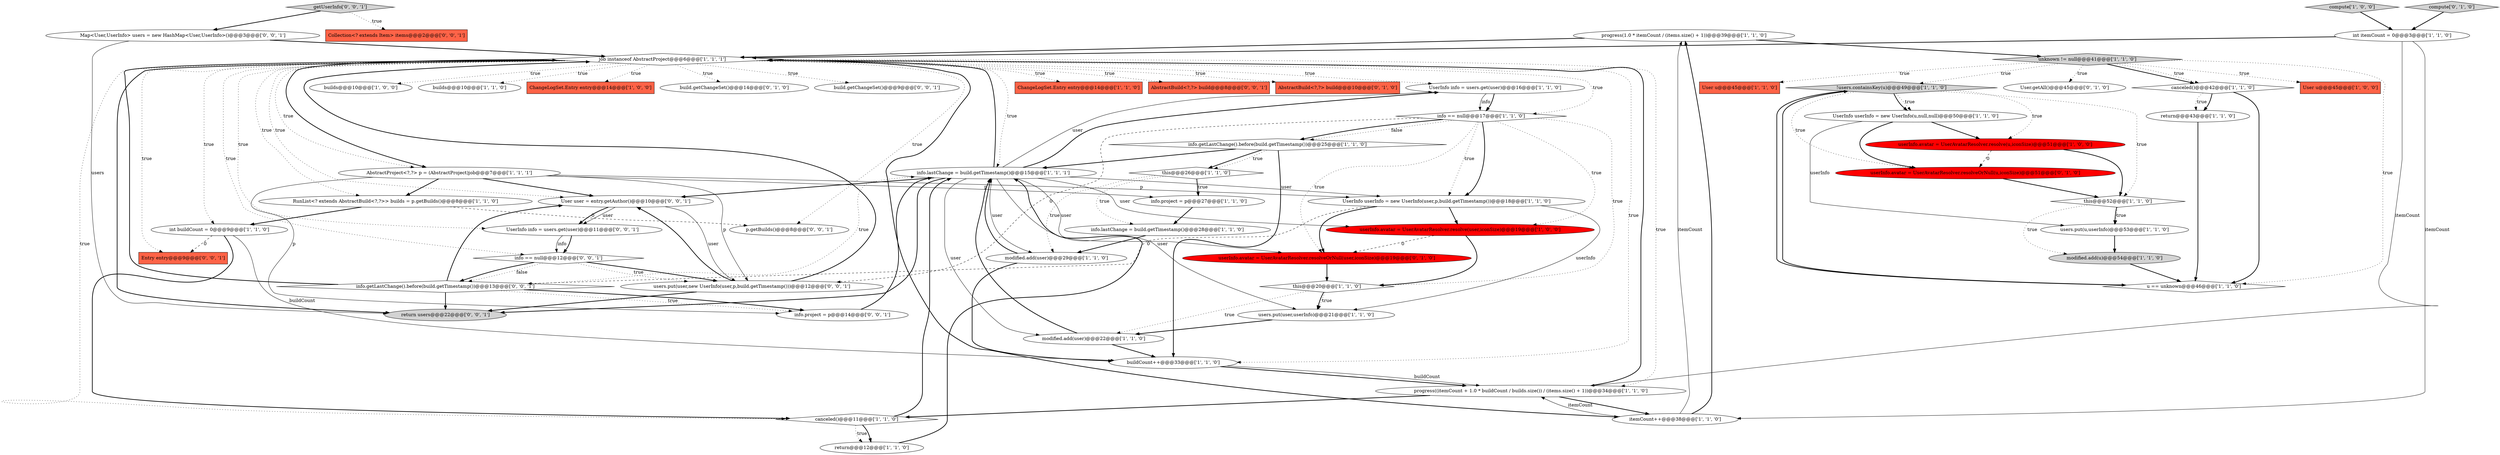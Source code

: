 digraph {
15 [style = filled, label = "unknown != null@@@41@@@['1', '1', '0']", fillcolor = lightgray, shape = diamond image = "AAA0AAABBB1BBB"];
38 [style = filled, label = "return@@@12@@@['1', '1', '0']", fillcolor = white, shape = ellipse image = "AAA0AAABBB1BBB"];
43 [style = filled, label = "User.getAll()@@@45@@@['0', '1', '0']", fillcolor = white, shape = ellipse image = "AAA0AAABBB2BBB"];
8 [style = filled, label = "modified.add(user)@@@29@@@['1', '1', '0']", fillcolor = white, shape = ellipse image = "AAA0AAABBB1BBB"];
20 [style = filled, label = "User u@@@45@@@['1', '0', '0']", fillcolor = tomato, shape = box image = "AAA0AAABBB1BBB"];
53 [style = filled, label = "Collection<? extends Item> items@@@2@@@['0', '0', '1']", fillcolor = tomato, shape = box image = "AAA0AAABBB3BBB"];
41 [style = filled, label = "userInfo.avatar = UserAvatarResolver.resolveOrNull(u,iconSize)@@@51@@@['0', '1', '0']", fillcolor = red, shape = ellipse image = "AAA1AAABBB2BBB"];
39 [style = filled, label = "UserInfo info = users.get(user)@@@16@@@['1', '1', '0']", fillcolor = white, shape = ellipse image = "AAA0AAABBB1BBB"];
51 [style = filled, label = "info == null@@@12@@@['0', '0', '1']", fillcolor = white, shape = diamond image = "AAA0AAABBB3BBB"];
12 [style = filled, label = "builds@@@10@@@['1', '0', '0']", fillcolor = white, shape = ellipse image = "AAA0AAABBB1BBB"];
47 [style = filled, label = "User user = entry.getAuthor()@@@10@@@['0', '0', '1']", fillcolor = white, shape = ellipse image = "AAA0AAABBB3BBB"];
18 [style = filled, label = "userInfo.avatar = UserAvatarResolver.resolve(u,iconSize)@@@51@@@['1', '0', '0']", fillcolor = red, shape = ellipse image = "AAA1AAABBB1BBB"];
17 [style = filled, label = "builds@@@10@@@['1', '1', '0']", fillcolor = white, shape = ellipse image = "AAA0AAABBB1BBB"];
16 [style = filled, label = "int buildCount = 0@@@9@@@['1', '1', '0']", fillcolor = white, shape = ellipse image = "AAA0AAABBB1BBB"];
11 [style = filled, label = "compute['1', '0', '0']", fillcolor = lightgray, shape = diamond image = "AAA0AAABBB1BBB"];
31 [style = filled, label = "ChangeLogSet.Entry entry@@@14@@@['1', '0', '0']", fillcolor = tomato, shape = box image = "AAA0AAABBB1BBB"];
44 [style = filled, label = "build.getChangeSet()@@@14@@@['0', '1', '0']", fillcolor = white, shape = ellipse image = "AAA0AAABBB2BBB"];
21 [style = filled, label = "int itemCount = 0@@@3@@@['1', '1', '0']", fillcolor = white, shape = ellipse image = "AAA0AAABBB1BBB"];
33 [style = filled, label = "User u@@@45@@@['1', '1', '0']", fillcolor = tomato, shape = box image = "AAA0AAABBB1BBB"];
13 [style = filled, label = "info.lastChange = build.getTimestamp()@@@15@@@['1', '1', '1']", fillcolor = white, shape = ellipse image = "AAA0AAABBB1BBB"];
54 [style = filled, label = "build.getChangeSet()@@@9@@@['0', '0', '1']", fillcolor = white, shape = ellipse image = "AAA0AAABBB3BBB"];
3 [style = filled, label = "return@@@43@@@['1', '1', '0']", fillcolor = white, shape = ellipse image = "AAA0AAABBB1BBB"];
1 [style = filled, label = "UserInfo userInfo = new UserInfo(u,null,null)@@@50@@@['1', '1', '0']", fillcolor = white, shape = ellipse image = "AAA0AAABBB1BBB"];
2 [style = filled, label = "RunList<? extends AbstractBuild<?,?>> builds = p.getBuilds()@@@8@@@['1', '1', '0']", fillcolor = white, shape = ellipse image = "AAA0AAABBB1BBB"];
30 [style = filled, label = "info.project = p@@@27@@@['1', '1', '0']", fillcolor = white, shape = ellipse image = "AAA0AAABBB1BBB"];
7 [style = filled, label = "!users.containsKey(u)@@@49@@@['1', '1', '0']", fillcolor = lightgray, shape = diamond image = "AAA0AAABBB1BBB"];
25 [style = filled, label = "info.lastChange = build.getTimestamp()@@@28@@@['1', '1', '0']", fillcolor = white, shape = ellipse image = "AAA0AAABBB1BBB"];
34 [style = filled, label = "ChangeLogSet.Entry entry@@@14@@@['1', '1', '0']", fillcolor = tomato, shape = box image = "AAA0AAABBB1BBB"];
49 [style = filled, label = "AbstractBuild<?,?> build@@@8@@@['0', '0', '1']", fillcolor = tomato, shape = box image = "AAA0AAABBB3BBB"];
55 [style = filled, label = "Entry entry@@@9@@@['0', '0', '1']", fillcolor = tomato, shape = box image = "AAA0AAABBB3BBB"];
26 [style = filled, label = "progress(1.0 * itemCount / (items.size() + 1))@@@39@@@['1', '1', '0']", fillcolor = white, shape = ellipse image = "AAA0AAABBB1BBB"];
36 [style = filled, label = "modified.add(user)@@@22@@@['1', '1', '0']", fillcolor = white, shape = ellipse image = "AAA0AAABBB1BBB"];
9 [style = filled, label = "itemCount++@@@38@@@['1', '1', '0']", fillcolor = white, shape = ellipse image = "AAA0AAABBB1BBB"];
48 [style = filled, label = "UserInfo info = users.get(user)@@@11@@@['0', '0', '1']", fillcolor = white, shape = ellipse image = "AAA0AAABBB3BBB"];
59 [style = filled, label = "p.getBuilds()@@@8@@@['0', '0', '1']", fillcolor = white, shape = ellipse image = "AAA0AAABBB3BBB"];
6 [style = filled, label = "this@@@26@@@['1', '1', '0']", fillcolor = white, shape = diamond image = "AAA0AAABBB1BBB"];
5 [style = filled, label = "progress((itemCount + 1.0 * buildCount / builds.size()) / (items.size() + 1))@@@34@@@['1', '1', '0']", fillcolor = white, shape = ellipse image = "AAA0AAABBB1BBB"];
46 [style = filled, label = "compute['0', '1', '0']", fillcolor = lightgray, shape = diamond image = "AAA0AAABBB2BBB"];
57 [style = filled, label = "info.getLastChange().before(build.getTimestamp())@@@13@@@['0', '0', '1']", fillcolor = white, shape = diamond image = "AAA0AAABBB3BBB"];
28 [style = filled, label = "info.getLastChange().before(build.getTimestamp())@@@25@@@['1', '1', '0']", fillcolor = white, shape = diamond image = "AAA0AAABBB1BBB"];
0 [style = filled, label = "job instanceof AbstractProject@@@6@@@['1', '1', '1']", fillcolor = white, shape = diamond image = "AAA0AAABBB1BBB"];
32 [style = filled, label = "info == null@@@17@@@['1', '1', '0']", fillcolor = white, shape = diamond image = "AAA0AAABBB1BBB"];
4 [style = filled, label = "canceled()@@@11@@@['1', '1', '0']", fillcolor = white, shape = diamond image = "AAA0AAABBB1BBB"];
24 [style = filled, label = "users.put(u,userInfo)@@@53@@@['1', '1', '0']", fillcolor = white, shape = ellipse image = "AAA0AAABBB1BBB"];
23 [style = filled, label = "modified.add(u)@@@54@@@['1', '1', '0']", fillcolor = lightgray, shape = ellipse image = "AAA0AAABBB1BBB"];
56 [style = filled, label = "info.project = p@@@14@@@['0', '0', '1']", fillcolor = white, shape = ellipse image = "AAA0AAABBB3BBB"];
52 [style = filled, label = "return users@@@22@@@['0', '0', '1']", fillcolor = lightgray, shape = ellipse image = "AAA0AAABBB3BBB"];
58 [style = filled, label = "users.put(user,new UserInfo(user,p,build.getTimestamp()))@@@12@@@['0', '0', '1']", fillcolor = white, shape = ellipse image = "AAA0AAABBB3BBB"];
45 [style = filled, label = "userInfo.avatar = UserAvatarResolver.resolveOrNull(user,iconSize)@@@19@@@['0', '1', '0']", fillcolor = red, shape = ellipse image = "AAA1AAABBB2BBB"];
50 [style = filled, label = "Map<User,UserInfo> users = new HashMap<User,UserInfo>()@@@3@@@['0', '0', '1']", fillcolor = white, shape = ellipse image = "AAA0AAABBB3BBB"];
60 [style = filled, label = "getUserInfo['0', '0', '1']", fillcolor = lightgray, shape = diamond image = "AAA0AAABBB3BBB"];
27 [style = filled, label = "users.put(user,userInfo)@@@21@@@['1', '1', '0']", fillcolor = white, shape = ellipse image = "AAA0AAABBB1BBB"];
22 [style = filled, label = "UserInfo userInfo = new UserInfo(user,p,build.getTimestamp())@@@18@@@['1', '1', '0']", fillcolor = white, shape = ellipse image = "AAA0AAABBB1BBB"];
29 [style = filled, label = "AbstractProject<?,?> p = (AbstractProject)job@@@7@@@['1', '1', '1']", fillcolor = white, shape = ellipse image = "AAA0AAABBB1BBB"];
10 [style = filled, label = "u == unknown@@@46@@@['1', '1', '0']", fillcolor = white, shape = diamond image = "AAA0AAABBB1BBB"];
42 [style = filled, label = "AbstractBuild<?,?> build@@@10@@@['0', '1', '0']", fillcolor = tomato, shape = box image = "AAA0AAABBB2BBB"];
37 [style = filled, label = "this@@@52@@@['1', '1', '0']", fillcolor = white, shape = diamond image = "AAA0AAABBB1BBB"];
40 [style = filled, label = "this@@@20@@@['1', '1', '0']", fillcolor = white, shape = diamond image = "AAA0AAABBB1BBB"];
35 [style = filled, label = "buildCount++@@@33@@@['1', '1', '0']", fillcolor = white, shape = ellipse image = "AAA0AAABBB1BBB"];
19 [style = filled, label = "canceled()@@@42@@@['1', '1', '0']", fillcolor = white, shape = diamond image = "AAA0AAABBB1BBB"];
14 [style = filled, label = "userInfo.avatar = UserAvatarResolver.resolve(user,iconSize)@@@19@@@['1', '0', '0']", fillcolor = red, shape = ellipse image = "AAA1AAABBB1BBB"];
0->12 [style = dotted, label="true"];
32->22 [style = bold, label=""];
13->47 [style = bold, label=""];
28->6 [style = bold, label=""];
4->38 [style = dotted, label="true"];
0->5 [style = dotted, label="true"];
29->22 [style = solid, label="p"];
5->9 [style = bold, label=""];
21->9 [style = solid, label="itemCount"];
58->0 [style = bold, label=""];
0->54 [style = dotted, label="true"];
32->45 [style = dotted, label="true"];
15->20 [style = dotted, label="true"];
60->50 [style = bold, label=""];
15->33 [style = dotted, label="true"];
40->36 [style = dotted, label="true"];
15->7 [style = dotted, label="true"];
51->58 [style = dotted, label="true"];
0->31 [style = dotted, label="true"];
28->6 [style = dotted, label="true"];
16->35 [style = solid, label="buildCount"];
9->26 [style = bold, label=""];
0->52 [style = bold, label=""];
46->21 [style = bold, label=""];
29->2 [style = bold, label=""];
48->51 [style = bold, label=""];
57->56 [style = dotted, label="true"];
5->0 [style = bold, label=""];
0->34 [style = dotted, label="true"];
15->43 [style = dotted, label="true"];
26->15 [style = bold, label=""];
13->36 [style = solid, label="user"];
7->41 [style = dotted, label="true"];
51->57 [style = dotted, label="false"];
7->1 [style = dotted, label="true"];
0->55 [style = dotted, label="true"];
19->3 [style = bold, label=""];
50->52 [style = solid, label="users"];
29->47 [style = bold, label=""];
13->27 [style = solid, label="user"];
2->16 [style = bold, label=""];
39->32 [style = solid, label="info"];
0->44 [style = dotted, label="true"];
4->38 [style = bold, label=""];
7->1 [style = bold, label=""];
1->41 [style = bold, label=""];
21->0 [style = bold, label=""];
47->48 [style = solid, label="user"];
47->48 [style = bold, label=""];
41->37 [style = bold, label=""];
0->29 [style = bold, label=""];
15->10 [style = dotted, label="true"];
57->0 [style = bold, label=""];
0->42 [style = dotted, label="true"];
51->58 [style = bold, label=""];
29->56 [style = solid, label="p"];
10->7 [style = bold, label=""];
35->5 [style = bold, label=""];
3->10 [style = bold, label=""];
28->35 [style = bold, label=""];
26->0 [style = bold, label=""];
0->39 [style = dotted, label="true"];
19->3 [style = dotted, label="true"];
56->13 [style = bold, label=""];
6->25 [style = dotted, label="true"];
23->10 [style = bold, label=""];
2->59 [style = dashed, label="0"];
0->51 [style = dotted, label="true"];
29->58 [style = solid, label="p"];
36->35 [style = bold, label=""];
22->14 [style = bold, label=""];
35->5 [style = solid, label="buildCount"];
9->5 [style = solid, label="itemCount"];
13->0 [style = bold, label=""];
18->37 [style = bold, label=""];
0->48 [style = dotted, label="true"];
22->57 [style = dashed, label="0"];
37->24 [style = bold, label=""];
22->45 [style = bold, label=""];
21->5 [style = solid, label="itemCount"];
11->21 [style = bold, label=""];
4->13 [style = bold, label=""];
0->4 [style = dotted, label="true"];
0->59 [style = dotted, label="true"];
19->10 [style = bold, label=""];
13->39 [style = bold, label=""];
15->19 [style = bold, label=""];
32->28 [style = dotted, label="false"];
32->14 [style = dotted, label="true"];
8->35 [style = bold, label=""];
47->58 [style = solid, label="user"];
13->8 [style = solid, label="user"];
48->51 [style = solid, label="info"];
36->13 [style = bold, label=""];
32->58 [style = dashed, label="0"];
13->22 [style = solid, label="user"];
6->8 [style = dotted, label="true"];
40->27 [style = bold, label=""];
50->0 [style = bold, label=""];
39->32 [style = bold, label=""];
5->4 [style = bold, label=""];
14->45 [style = dashed, label="0"];
7->18 [style = dotted, label="true"];
13->39 [style = solid, label="user"];
0->16 [style = dotted, label="true"];
51->57 [style = bold, label=""];
0->32 [style = dotted, label="true"];
16->4 [style = bold, label=""];
57->47 [style = bold, label=""];
40->27 [style = dotted, label="true"];
57->13 [style = dotted, label="true"];
13->52 [style = bold, label=""];
45->40 [style = bold, label=""];
8->13 [style = bold, label=""];
24->23 [style = bold, label=""];
32->22 [style = dotted, label="true"];
0->47 [style = dotted, label="true"];
6->30 [style = dotted, label="true"];
0->9 [style = bold, label=""];
13->14 [style = solid, label="user"];
27->36 [style = bold, label=""];
0->13 [style = dotted, label="true"];
7->10 [style = bold, label=""];
37->24 [style = dotted, label="true"];
18->41 [style = dashed, label="0"];
0->35 [style = dotted, label="true"];
30->25 [style = bold, label=""];
28->13 [style = bold, label=""];
1->18 [style = bold, label=""];
32->40 [style = dotted, label="true"];
22->27 [style = solid, label="userInfo"];
7->37 [style = dotted, label="true"];
57->52 [style = bold, label=""];
57->56 [style = bold, label=""];
0->49 [style = dotted, label="true"];
0->29 [style = dotted, label="true"];
58->47 [style = bold, label=""];
1->24 [style = solid, label="userInfo"];
9->26 [style = solid, label="itemCount"];
13->45 [style = solid, label="user"];
29->30 [style = solid, label="p"];
15->19 [style = dotted, label="true"];
0->17 [style = dotted, label="true"];
25->8 [style = bold, label=""];
60->53 [style = dotted, label="true"];
58->52 [style = bold, label=""];
0->2 [style = dotted, label="true"];
37->23 [style = dotted, label="true"];
16->55 [style = dashed, label="0"];
38->13 [style = bold, label=""];
32->28 [style = bold, label=""];
14->40 [style = bold, label=""];
6->30 [style = bold, label=""];
}
